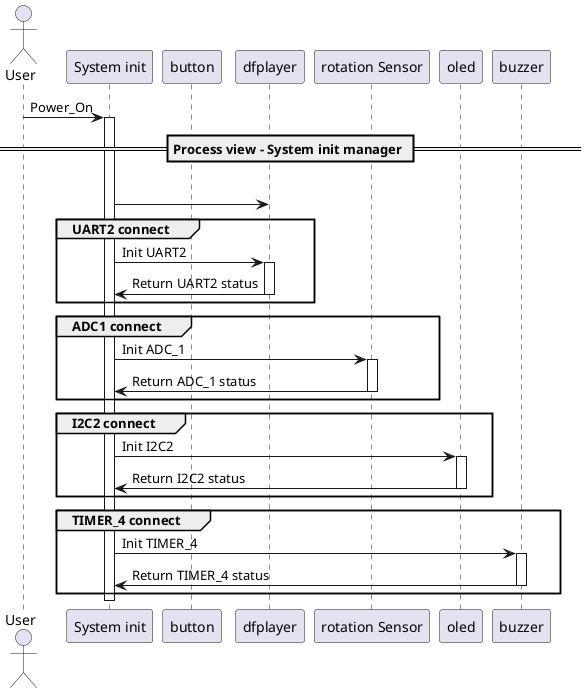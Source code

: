 @startuml Initialization

actor User
participant "System init"   as    MainSystem
participant BUTTON          as    "button"
participant DFPlayer        as    "dfplayer"
participant RotationSensor  as    "rotation Sensor" 
participant OLED            as    "oled"
participant Buzzer          as    "buzzer"


User -> MainSystem: Power_On
activate MainSystem

== Process view - System init manager ==


group GPIO connect
MainSystem -> DFPlayer

group UART2 connect
MainSystem -> DFPlayer: Init UART2
activate DFPlayer
DFPlayer -> MainSystem: Return UART2 status
deactivate DFPlayer
end

group ADC1 connect
MainSystem -> RotationSensor: Init ADC_1
activate RotationSensor
RotationSensor -> MainSystem: Return ADC_1 status
deactivate RotationSensor
end

group I2C2 connect
MainSystem -> OLED: Init I2C2 
activate OLED
OLED -> MainSystem: Return I2C2 status
deactivate OLED
end

group TIMER_4 connect
MainSystem -> Buzzer: Init TIMER_4
activate Buzzer
Buzzer -> MainSystem: Return TIMER_4 status
deactivate Buzzer
end

deactivate MainSystem

' note below of MainSystem
'   Communication protocols:
'     - I2C


@enduml
